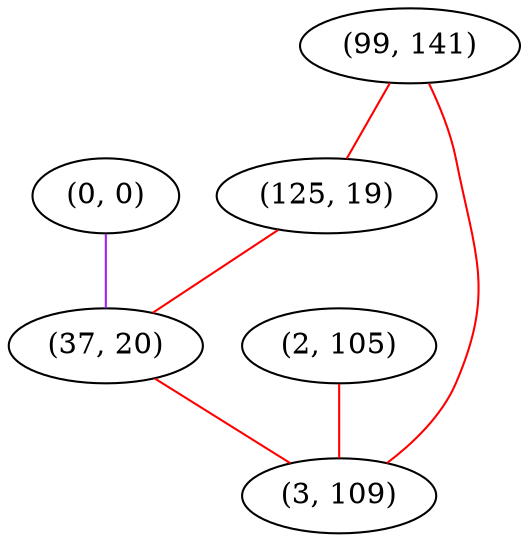 graph "" {
"(0, 0)";
"(2, 105)";
"(99, 141)";
"(125, 19)";
"(37, 20)";
"(3, 109)";
"(0, 0)" -- "(37, 20)"  [color=purple, key=0, weight=4];
"(2, 105)" -- "(3, 109)"  [color=red, key=0, weight=1];
"(99, 141)" -- "(125, 19)"  [color=red, key=0, weight=1];
"(99, 141)" -- "(3, 109)"  [color=red, key=0, weight=1];
"(125, 19)" -- "(37, 20)"  [color=red, key=0, weight=1];
"(37, 20)" -- "(3, 109)"  [color=red, key=0, weight=1];
}
